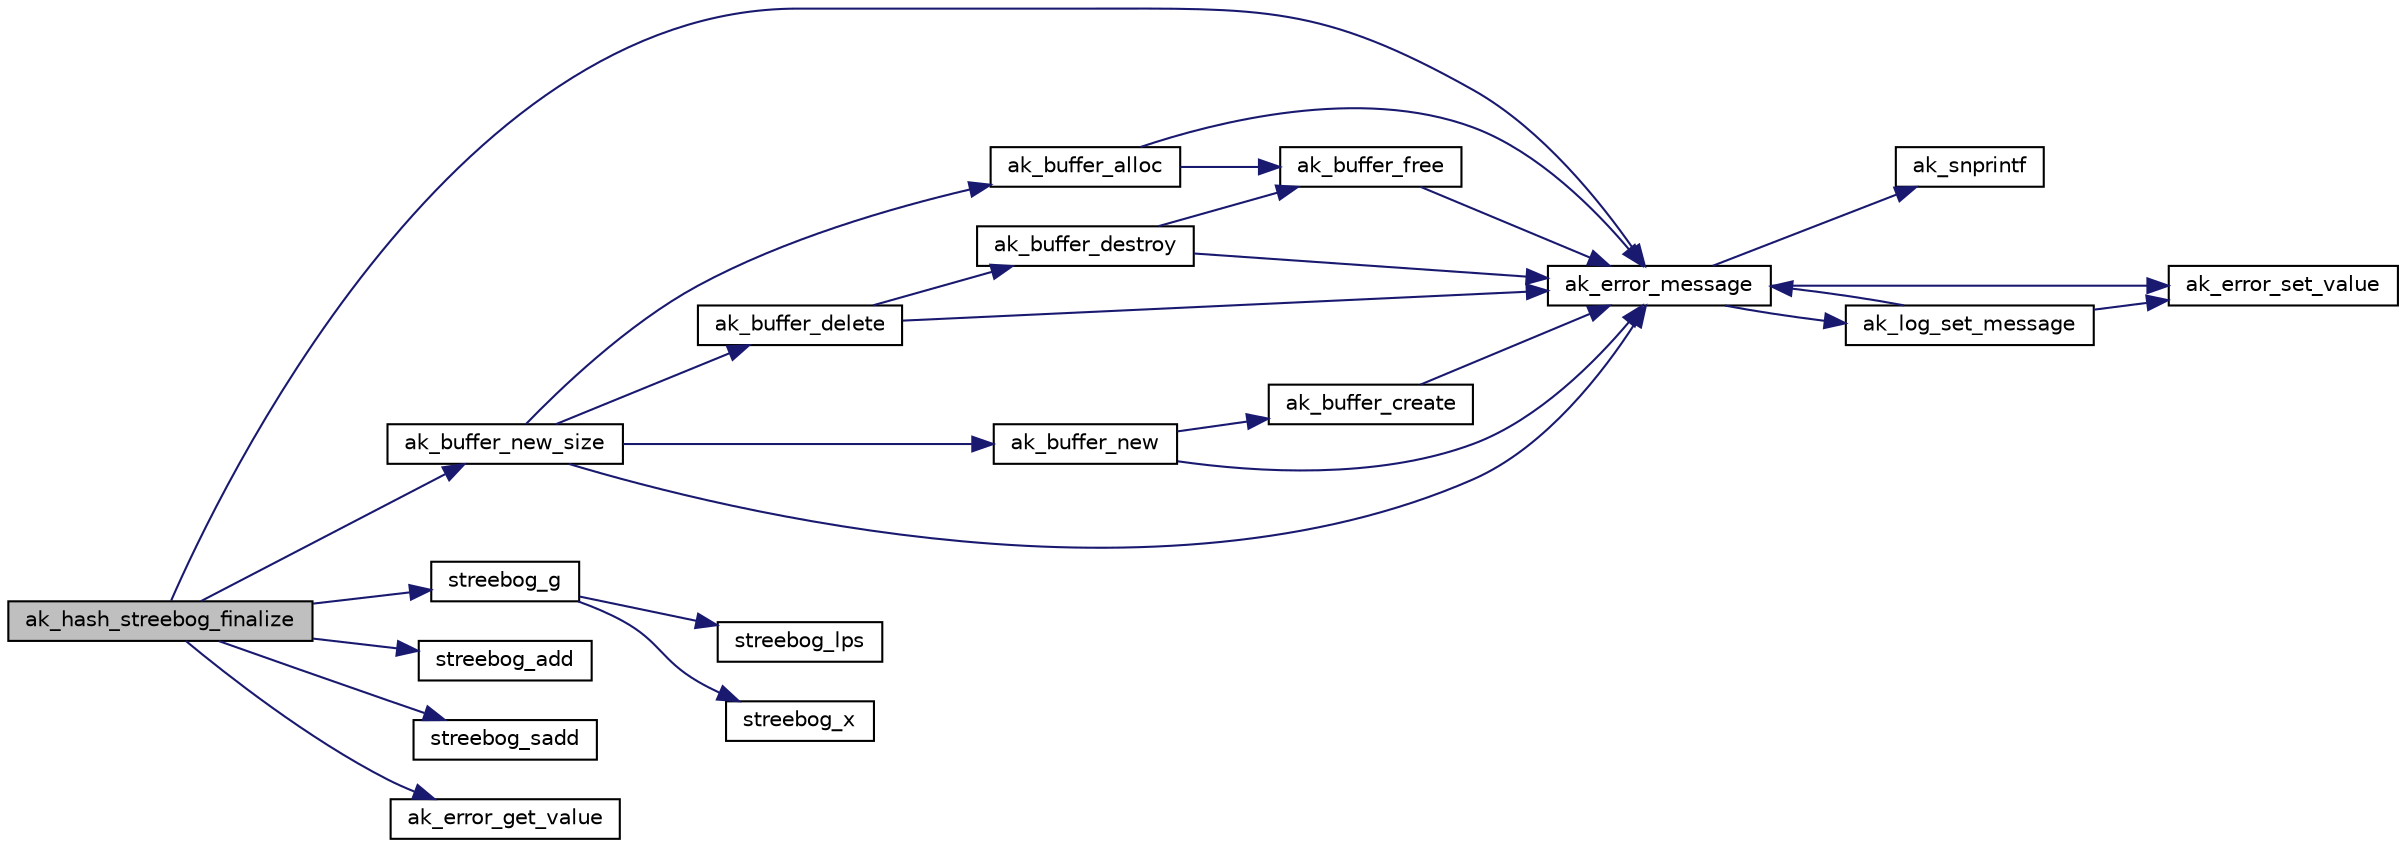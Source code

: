 digraph "ak_hash_streebog_finalize"
{
  edge [fontname="Helvetica",fontsize="10",labelfontname="Helvetica",labelfontsize="10"];
  node [fontname="Helvetica",fontsize="10",shape=record];
  rankdir="LR";
  Node1 [label="ak_hash_streebog_finalize",height=0.2,width=0.4,color="black", fillcolor="grey75", style="filled", fontcolor="black"];
  Node1 -> Node2 [color="midnightblue",fontsize="10",style="solid",fontname="Helvetica"];
  Node2 [label="ak_error_message",height=0.2,width=0.4,color="black", fillcolor="white", style="filled",URL="$ak__log_8c.html#a80a4822cbd184b3cbcc43096126eb52b",tooltip="Вывод сообщений о возникшей в процессе выполнения ошибке. "];
  Node2 -> Node3 [color="midnightblue",fontsize="10",style="solid",fontname="Helvetica"];
  Node3 [label="ak_snprintf",height=0.2,width=0.4,color="black", fillcolor="white", style="filled",URL="$ak__log_8c.html#a129225cc1640b6773cf0a7d629f0dca6",tooltip="Обобщенная реализация функции snprintf для различных компиляторов. "];
  Node2 -> Node4 [color="midnightblue",fontsize="10",style="solid",fontname="Helvetica"];
  Node4 [label="ak_log_set_message",height=0.2,width=0.4,color="black", fillcolor="white", style="filled",URL="$ak__log_8c.html#a25eff854c3f398d72791d04662d0978a",tooltip="Прямой вывод сообщения аудита. "];
  Node4 -> Node5 [color="midnightblue",fontsize="10",style="solid",fontname="Helvetica"];
  Node5 [label="ak_error_set_value",height=0.2,width=0.4,color="black", fillcolor="white", style="filled",URL="$ak__log_8c.html#a700e68d9e88d81489869ba269af25c7b",tooltip="Функция устанавливает значение переменной, хранящей ошибку выполнения программы. "];
  Node4 -> Node2 [color="midnightblue",fontsize="10",style="solid",fontname="Helvetica"];
  Node2 -> Node5 [color="midnightblue",fontsize="10",style="solid",fontname="Helvetica"];
  Node1 -> Node6 [color="midnightblue",fontsize="10",style="solid",fontname="Helvetica"];
  Node6 [label="streebog_g",height=0.2,width=0.4,color="black", fillcolor="white", style="filled",URL="$ak__streebog_8c.html#a72c958979157178798dce8906bb8ecba"];
  Node6 -> Node7 [color="midnightblue",fontsize="10",style="solid",fontname="Helvetica"];
  Node7 [label="streebog_x",height=0.2,width=0.4,color="black", fillcolor="white", style="filled",URL="$ak__streebog_8c.html#a586ecf5777a13b37830735dc5bbc16fa"];
  Node6 -> Node8 [color="midnightblue",fontsize="10",style="solid",fontname="Helvetica"];
  Node8 [label="streebog_lps",height=0.2,width=0.4,color="black", fillcolor="white", style="filled",URL="$ak__streebog_8c.html#a72bb631877a02cc61dd470dc27186b2b"];
  Node1 -> Node9 [color="midnightblue",fontsize="10",style="solid",fontname="Helvetica"];
  Node9 [label="streebog_add",height=0.2,width=0.4,color="black", fillcolor="white", style="filled",URL="$ak__streebog_8c.html#ac51276e1e08fbd63518e3dedf6fec138"];
  Node1 -> Node10 [color="midnightblue",fontsize="10",style="solid",fontname="Helvetica"];
  Node10 [label="streebog_sadd",height=0.2,width=0.4,color="black", fillcolor="white", style="filled",URL="$ak__streebog_8c.html#a084199e0eb8da72f41400b32d55c3bfd"];
  Node1 -> Node11 [color="midnightblue",fontsize="10",style="solid",fontname="Helvetica"];
  Node11 [label="ak_buffer_new_size",height=0.2,width=0.4,color="black", fillcolor="white", style="filled",URL="$ak__buffer_8c.html#a8bae1683972ab208217ec3e9abb78200",tooltip="Создание буффера заданного размера. "];
  Node11 -> Node2 [color="midnightblue",fontsize="10",style="solid",fontname="Helvetica"];
  Node11 -> Node12 [color="midnightblue",fontsize="10",style="solid",fontname="Helvetica"];
  Node12 [label="ak_buffer_alloc",height=0.2,width=0.4,color="black", fillcolor="white", style="filled",URL="$ak__buffer_8c.html#a5e401c353e45f805c19ac520d9fcdae7",tooltip="Функция выделяет память под данные, хранимые в буффере. "];
  Node12 -> Node13 [color="midnightblue",fontsize="10",style="solid",fontname="Helvetica"];
  Node13 [label="ak_buffer_free",height=0.2,width=0.4,color="black", fillcolor="white", style="filled",URL="$ak__buffer_8c.html#a243d38ade78feebf7816cbd5d775310a",tooltip="Функция освобождает память, выделенную под данные (поле data структуры struct buffer )..."];
  Node13 -> Node2 [color="midnightblue",fontsize="10",style="solid",fontname="Helvetica"];
  Node12 -> Node2 [color="midnightblue",fontsize="10",style="solid",fontname="Helvetica"];
  Node11 -> Node14 [color="midnightblue",fontsize="10",style="solid",fontname="Helvetica"];
  Node14 [label="ak_buffer_new",height=0.2,width=0.4,color="black", fillcolor="white", style="filled",URL="$ak__buffer_8c.html#a45810808057f45cf4da27a1446896713",tooltip="Создание буффера. "];
  Node14 -> Node15 [color="midnightblue",fontsize="10",style="solid",fontname="Helvetica"];
  Node15 [label="ak_buffer_create",height=0.2,width=0.4,color="black", fillcolor="white", style="filled",URL="$ak__buffer_8c.html#a03c2366ad917d99ec79b402c8088e19f",tooltip="Инициализация буффера. "];
  Node15 -> Node2 [color="midnightblue",fontsize="10",style="solid",fontname="Helvetica"];
  Node14 -> Node2 [color="midnightblue",fontsize="10",style="solid",fontname="Helvetica"];
  Node11 -> Node16 [color="midnightblue",fontsize="10",style="solid",fontname="Helvetica"];
  Node16 [label="ak_buffer_delete",height=0.2,width=0.4,color="black", fillcolor="white", style="filled",URL="$ak__buffer_8c.html#a8211931355126eeb16e6b8d6ed7ba187",tooltip="Уничтожение буффера. "];
  Node16 -> Node17 [color="midnightblue",fontsize="10",style="solid",fontname="Helvetica"];
  Node17 [label="ak_buffer_destroy",height=0.2,width=0.4,color="black", fillcolor="white", style="filled",URL="$ak__buffer_8c.html#a25ac100ac189695aeafbf8f81db91bf7",tooltip="Уничтожение данных, хранящиеся в полях структуры struct buffer. "];
  Node17 -> Node2 [color="midnightblue",fontsize="10",style="solid",fontname="Helvetica"];
  Node17 -> Node13 [color="midnightblue",fontsize="10",style="solid",fontname="Helvetica"];
  Node16 -> Node2 [color="midnightblue",fontsize="10",style="solid",fontname="Helvetica"];
  Node1 -> Node18 [color="midnightblue",fontsize="10",style="solid",fontname="Helvetica"];
  Node18 [label="ak_error_get_value",height=0.2,width=0.4,color="black", fillcolor="white", style="filled",URL="$ak__log_8c.html#aa0cdd429c558ca0448ce3a8e9529e920",tooltip="Функция возвращает код последней ошибки выполнения программы. "];
}
